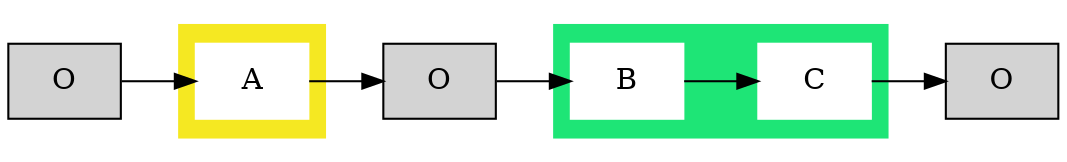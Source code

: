 digraph G {
node[shape=record];
rankdir="LR"n0[label = "O",style=filled]
n1[label = "O",style=filled];
n2[label = "O",style=filled];

        subgraph cluster_0 {
                style=filled;
                color="#f5e822";
                node [style=filled,color=white];
                A;
        }

        subgraph cluster_1 {
                style=filled;
                color="#1ee576";
                node [style=filled,color=white];
                B -> C;
        }
n0 -> A;
A -> n1;
n1 -> B;
C -> n2;

}

